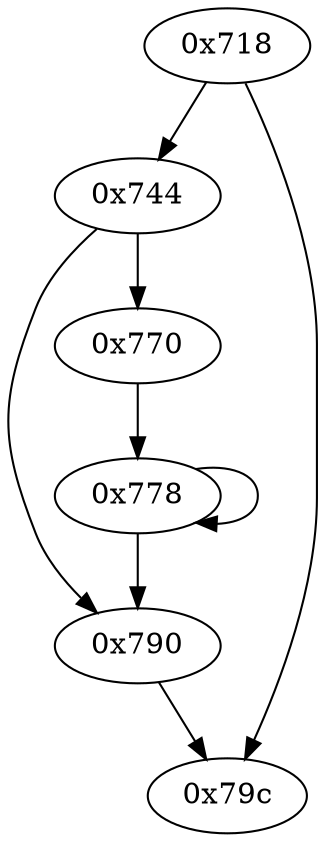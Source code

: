 digraph "" {
	"0x718"	 [opcode="[u'push', u'add', u'sub', u'mov', u'ldr', u'mov', u'cmp', u'ldr', u'ldr', u'str', u'b']"];
	"0x744"	 [opcode="[u'mov', u'bl', u'bl', u'ldr', u'ldr', u'mov', u'mov', u'ldrb', u'ldrb', u'cmp', u'b']"];
	"0x718" -> "0x744";
	"0x79c"	 [opcode="[u'ldr', u'ldr', u'ldr', u'ldr', u'sub', u'mov', u'sub', u'pop']"];
	"0x718" -> "0x79c";
	"0x778"	 [opcode="[u'and', u'cmp', u'ldrb', u'add', u'cmp', u'b']"];
	"0x778" -> "0x778";
	"0x790"	 [opcode="[u'ldr', u'add', u'bl']"];
	"0x778" -> "0x790";
	"0x790" -> "0x79c";
	"0x744" -> "0x790";
	"0x770"	 [opcode="[u'add', u'mov']"];
	"0x744" -> "0x770";
	"0x770" -> "0x778";
}
